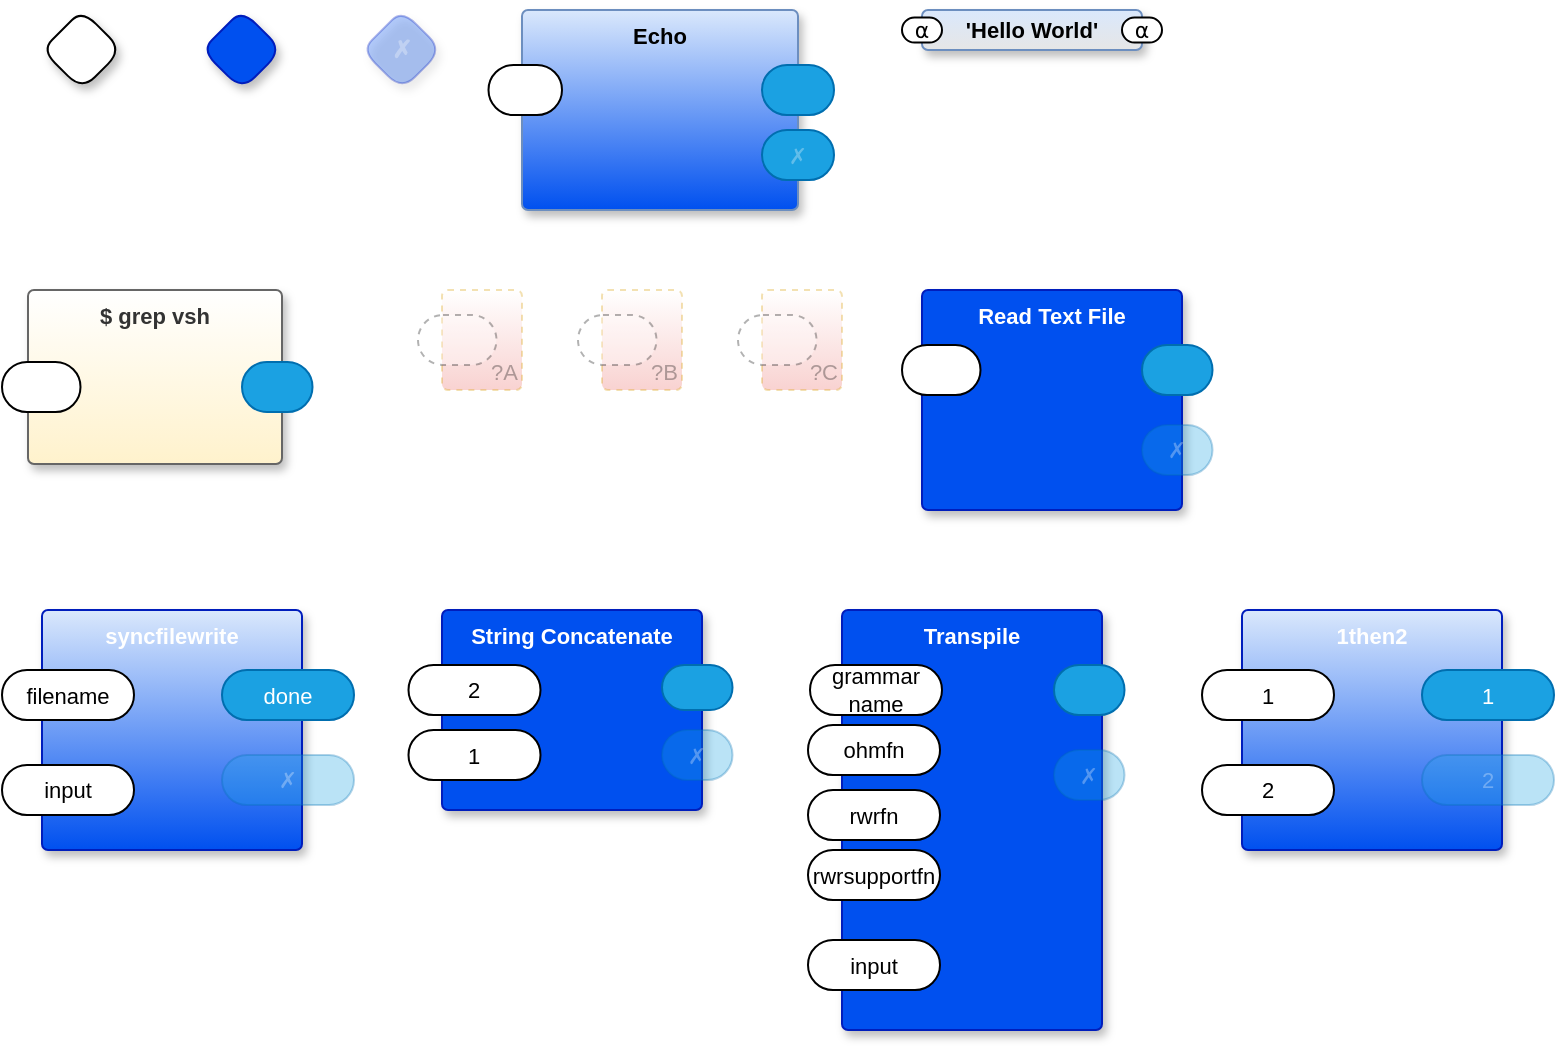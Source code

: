 <mxfile version="23.0.2" type="device" pages="2">
  <diagram id="D1TT01JDSpgYlAFJ6ZAc" name="pallete">
    <mxGraphModel dx="933" dy="646" grid="1" gridSize="10" guides="1" tooltips="1" connect="1" arrows="1" fold="1" page="1" pageScale="1" pageWidth="850" pageHeight="1100" math="0" shadow="0">
      <root>
        <mxCell id="0" />
        <mxCell id="1" parent="0" />
        <mxCell id="wXERopEgfgPBdi0aE3X2-4" value="$ grep vsh" style="rounded=1;whiteSpace=wrap;html=1;sketch=0;container=1;recursiveResize=0;verticalAlign=top;arcSize=6;fontStyle=1;autosize=0;points=[];absoluteArcSize=1;shadow=1;strokeColor=#666666;fillColor=#FFFFFF;fontColor=#333333;connectable=0;gradientColor=#FFF2CC;fontFamily=Helvetica;fontSize=11;" vertex="1" parent="1">
          <mxGeometry x="33" y="220" width="127" height="87" as="geometry">
            <mxRectangle x="-98" y="-1230" width="99" height="26" as="alternateBounds" />
          </mxGeometry>
        </mxCell>
        <mxCell id="wXERopEgfgPBdi0aE3X2-5" value="" style="rounded=1;whiteSpace=wrap;html=1;sketch=0;points=[[0,0.5,0,0,0],[1,0.5,0,0,0]];arcSize=50;fontFamily=Helvetica;fontSize=11;fontColor=default;" vertex="1" parent="wXERopEgfgPBdi0aE3X2-4">
          <mxGeometry x="-13" y="36" width="39.25" height="25" as="geometry" />
        </mxCell>
        <mxCell id="wXERopEgfgPBdi0aE3X2-6" value="" style="rounded=1;whiteSpace=wrap;html=1;sketch=0;points=[[0,0.5,0,0,0],[1,0.5,0,0,0]];fillColor=#1ba1e2;fontColor=#ffffff;strokeColor=#006EAF;arcSize=50;fontFamily=Helvetica;fontSize=11;" vertex="1" parent="wXERopEgfgPBdi0aE3X2-4">
          <mxGeometry x="107" y="36" width="35.25" height="25" as="geometry" />
        </mxCell>
        <mxCell id="wXERopEgfgPBdi0aE3X2-10" value="" style="rhombus;whiteSpace=wrap;html=1;rounded=1;fontStyle=1;glass=0;sketch=0;fontSize=12;points=[[0,0.5,0,0,0],[0.5,0,0,0,0],[0.5,1,0,0,0],[1,0.5,0,0,0]];shadow=1;fontFamily=Helvetica;fontColor=default;" vertex="1" parent="1">
          <mxGeometry x="40" y="80" width="40" height="40" as="geometry" />
        </mxCell>
        <mxCell id="wXERopEgfgPBdi0aE3X2-11" value="" style="rhombus;whiteSpace=wrap;html=1;rounded=1;fontStyle=1;glass=0;sketch=0;fontSize=12;points=[[0,0.5,0,0,0],[0.5,0,0,0,0],[0.5,1,0,0,0],[1,0.5,0,0,0]];shadow=1;fillColor=#0050ef;fontColor=#ffffff;strokeColor=#001DBC;fontFamily=Helvetica;" vertex="1" parent="1">
          <mxGeometry x="120" y="80" width="40" height="40" as="geometry" />
        </mxCell>
        <mxCell id="wXERopEgfgPBdi0aE3X2-12" value="✗" style="rhombus;whiteSpace=wrap;html=1;rounded=1;fillColor=#0050ef;fontColor=#ffffff;strokeColor=#001DBC;fontStyle=1;glass=0;sketch=0;fontSize=12;points=[[0,0.5,0,0,0],[0.5,0,0,0,0],[0.5,1,0,0,0],[1,0.5,0,0,0]];shadow=1;opacity=30;textOpacity=30;" vertex="1" parent="1">
          <mxGeometry x="200" y="80" width="40" height="40" as="geometry" />
        </mxCell>
        <mxCell id="wXERopEgfgPBdi0aE3X2-13" value="Echo" style="rounded=1;whiteSpace=wrap;html=1;container=1;recursiveResize=0;verticalAlign=top;arcSize=6;fontStyle=1;autosize=0;points=[];absoluteArcSize=1;shadow=1;strokeColor=#6c8ebf;fillColor=#dae8fc;fontFamily=Helvetica;fontSize=11;gradientColor=#0050EF;fontColor=default;" vertex="1" parent="1">
          <mxGeometry x="280" y="80" width="138" height="100" as="geometry">
            <mxRectangle x="-98" y="-1230" width="99" height="26" as="alternateBounds" />
          </mxGeometry>
        </mxCell>
        <mxCell id="wXERopEgfgPBdi0aE3X2-14" value="" style="rounded=1;whiteSpace=wrap;html=1;sketch=0;points=[[0,0.5,0,0,0],[1,0.5,0,0,0]];arcSize=50;fontFamily=Helvetica;fontSize=11;fontColor=default;" vertex="1" parent="wXERopEgfgPBdi0aE3X2-13">
          <mxGeometry x="-16.75" y="27.5" width="36.75" height="25" as="geometry" />
        </mxCell>
        <mxCell id="wXERopEgfgPBdi0aE3X2-15" value="" style="rounded=1;whiteSpace=wrap;html=1;sketch=0;points=[[0,0.5,0,0,0],[1,0.5,0,0,0]];fillColor=#1ba1e2;fontColor=#ffffff;strokeColor=#006EAF;arcSize=50;fontFamily=Helvetica;fontSize=11;" vertex="1" parent="wXERopEgfgPBdi0aE3X2-13">
          <mxGeometry x="120" y="27.5" width="36" height="25" as="geometry" />
        </mxCell>
        <mxCell id="wXERopEgfgPBdi0aE3X2-16" value="✗" style="rounded=1;whiteSpace=wrap;html=1;sketch=0;points=[[0,0.5,0,0,0],[1,0.5,0,0,0]];fillColor=#1ba1e2;fontColor=#ffffff;strokeColor=#006EAF;arcSize=50;fontFamily=Helvetica;fontSize=11;textOpacity=30;" vertex="1" parent="wXERopEgfgPBdi0aE3X2-13">
          <mxGeometry x="120" y="60" width="36" height="25" as="geometry" />
        </mxCell>
        <mxCell id="wXERopEgfgPBdi0aE3X2-17" value="&#39;Hello World&#39;" style="rounded=1;whiteSpace=wrap;html=1;container=1;recursiveResize=0;verticalAlign=middle;arcSize=6;fontStyle=1;autosize=0;points=[];absoluteArcSize=1;shadow=1;strokeColor=#6c8ebf;fillColor=#dae8fc;fontFamily=Helvetica;fontSize=11;gradientColor=#E6E6E6;fontColor=default;" vertex="1" parent="1">
          <mxGeometry x="480" y="80" width="110" height="20" as="geometry">
            <mxRectangle x="-98" y="-1230" width="99" height="26" as="alternateBounds" />
          </mxGeometry>
        </mxCell>
        <mxCell id="wXERopEgfgPBdi0aE3X2-18" value="⍺" style="rounded=1;whiteSpace=wrap;html=1;sketch=0;points=[[0,0.5,0,0,0],[1,0.5,0,0,0]];arcSize=50;fontFamily=Helvetica;fontSize=11;fontColor=default;" vertex="1" parent="wXERopEgfgPBdi0aE3X2-17">
          <mxGeometry x="100" y="3.75" width="20" height="12.5" as="geometry" />
        </mxCell>
        <mxCell id="wXERopEgfgPBdi0aE3X2-19" value="⍺" style="rounded=1;whiteSpace=wrap;html=1;sketch=0;points=[[0,0.5,0,0,0],[1,0.5,0,0,0]];arcSize=50;fontFamily=Helvetica;fontSize=11;fontColor=default;" vertex="1" parent="wXERopEgfgPBdi0aE3X2-17">
          <mxGeometry x="-10" y="3.75" width="20" height="12.5" as="geometry" />
        </mxCell>
        <mxCell id="wXERopEgfgPBdi0aE3X2-20" value="?A" style="rounded=1;whiteSpace=wrap;html=1;sketch=0;container=1;recursiveResize=0;verticalAlign=bottom;arcSize=6;fontStyle=0;autosize=0;points=[];absoluteArcSize=1;shadow=0;strokeColor=#d79b00;fillColor=#FFFFFF;fontFamily=Helvetica;fontSize=11;dashed=1;opacity=30;align=right;textOpacity=30;gradientColor=#EA6B66;fontColor=default;" vertex="1" parent="1">
          <mxGeometry x="240" y="220" width="40" height="50" as="geometry">
            <mxRectangle x="-98" y="-1230" width="99" height="26" as="alternateBounds" />
          </mxGeometry>
        </mxCell>
        <mxCell id="wXERopEgfgPBdi0aE3X2-21" value="" style="rounded=1;whiteSpace=wrap;html=1;sketch=0;points=[[0,0.5,0,0,0],[1,0.5,0,0,0]];arcSize=50;fontFamily=Helvetica;fontSize=11;fontColor=default;dashed=1;textOpacity=50;opacity=30;fontStyle=0" vertex="1" parent="wXERopEgfgPBdi0aE3X2-20">
          <mxGeometry x="-12" y="12.5" width="39.25" height="25" as="geometry" />
        </mxCell>
        <mxCell id="wXERopEgfgPBdi0aE3X2-22" value="?B" style="rounded=1;whiteSpace=wrap;html=1;sketch=0;container=1;recursiveResize=0;verticalAlign=bottom;arcSize=6;fontStyle=0;autosize=0;points=[];absoluteArcSize=1;shadow=0;strokeColor=#d79b00;fillColor=#FFFFFF;fontFamily=Helvetica;fontSize=11;dashed=1;opacity=30;align=right;textOpacity=30;gradientColor=#EA6B66;fontColor=default;" vertex="1" parent="1">
          <mxGeometry x="320" y="220" width="40" height="50" as="geometry">
            <mxRectangle x="-98" y="-1230" width="99" height="26" as="alternateBounds" />
          </mxGeometry>
        </mxCell>
        <mxCell id="wXERopEgfgPBdi0aE3X2-23" value="" style="rounded=1;whiteSpace=wrap;html=1;sketch=0;points=[[0,0.5,0,0,0],[1,0.5,0,0,0]];arcSize=50;fontFamily=Helvetica;fontSize=11;fontColor=default;dashed=1;textOpacity=50;opacity=30;fontStyle=0" vertex="1" parent="wXERopEgfgPBdi0aE3X2-22">
          <mxGeometry x="-12" y="12.5" width="39.25" height="25" as="geometry" />
        </mxCell>
        <mxCell id="wXERopEgfgPBdi0aE3X2-24" value="?C" style="rounded=1;whiteSpace=wrap;html=1;sketch=0;container=1;recursiveResize=0;verticalAlign=bottom;arcSize=6;fontStyle=0;autosize=0;points=[];absoluteArcSize=1;shadow=0;strokeColor=#d79b00;fillColor=#FFFFFF;fontFamily=Helvetica;fontSize=11;dashed=1;opacity=30;align=right;textOpacity=30;gradientColor=#EA6B66;fontColor=default;" vertex="1" parent="1">
          <mxGeometry x="400" y="220" width="40" height="50" as="geometry">
            <mxRectangle x="-98" y="-1230" width="99" height="26" as="alternateBounds" />
          </mxGeometry>
        </mxCell>
        <mxCell id="wXERopEgfgPBdi0aE3X2-25" value="" style="rounded=1;whiteSpace=wrap;html=1;sketch=0;points=[[0,0.5,0,0,0],[1,0.5,0,0,0]];arcSize=50;fontFamily=Helvetica;fontSize=11;fontColor=default;dashed=1;textOpacity=50;opacity=30;fontStyle=0" vertex="1" parent="wXERopEgfgPBdi0aE3X2-24">
          <mxGeometry x="-12" y="12.5" width="39.25" height="25" as="geometry" />
        </mxCell>
        <mxCell id="wXERopEgfgPBdi0aE3X2-26" value="Read Text File" style="rounded=1;whiteSpace=wrap;html=1;sketch=0;container=1;recursiveResize=0;verticalAlign=top;arcSize=6;fontStyle=1;autosize=0;points=[];absoluteArcSize=1;shadow=1;strokeColor=#001DBC;fillColor=#0050ef;fontColor=#ffffff;fontFamily=Helvetica;fontSize=11;" vertex="1" parent="1">
          <mxGeometry x="480" y="220" width="130" height="110" as="geometry">
            <mxRectangle x="-98" y="-1230" width="99" height="26" as="alternateBounds" />
          </mxGeometry>
        </mxCell>
        <mxCell id="wXERopEgfgPBdi0aE3X2-27" value="" style="rounded=1;whiteSpace=wrap;html=1;sketch=0;points=[[0,0.5,0,0,0],[1,0.5,0,0,0]];arcSize=50;fontFamily=Helvetica;fontSize=11;fontColor=default;" vertex="1" parent="wXERopEgfgPBdi0aE3X2-26">
          <mxGeometry x="-10" y="27.5" width="39.25" height="25" as="geometry" />
        </mxCell>
        <mxCell id="wXERopEgfgPBdi0aE3X2-28" value="" style="rounded=1;whiteSpace=wrap;html=1;sketch=0;points=[[0,0.5,0,0,0],[1,0.5,0,0,0]];fillColor=#1ba1e2;fontColor=#ffffff;strokeColor=#006EAF;arcSize=50;fontFamily=Helvetica;fontSize=11;" vertex="1" parent="wXERopEgfgPBdi0aE3X2-26">
          <mxGeometry x="110" y="27.5" width="35.25" height="25" as="geometry" />
        </mxCell>
        <mxCell id="wXERopEgfgPBdi0aE3X2-29" value="✗" style="rounded=1;whiteSpace=wrap;html=1;sketch=0;points=[[0,0.5,0,0,0],[1,0.5,0,0,0]];fillColor=#1ba1e2;fontColor=#ffffff;strokeColor=#006EAF;arcSize=50;fontFamily=Helvetica;fontSize=11;textOpacity=30;opacity=30;" vertex="1" parent="wXERopEgfgPBdi0aE3X2-26">
          <mxGeometry x="110" y="67.5" width="35.25" height="25" as="geometry" />
        </mxCell>
        <mxCell id="wXERopEgfgPBdi0aE3X2-30" value="syncfilewrite" style="rounded=1;whiteSpace=wrap;html=1;sketch=0;container=1;recursiveResize=0;verticalAlign=top;arcSize=6;fontStyle=1;autosize=0;points=[];absoluteArcSize=1;shadow=1;strokeColor=#001DBC;fillColor=#DAE8FC;fontColor=#ffffff;gradientColor=#0050EF;fontFamily=Helvetica;fontSize=11;" vertex="1" parent="1">
          <mxGeometry x="40" y="380" width="130" height="120" as="geometry">
            <mxRectangle x="-98" y="-1230" width="99" height="26" as="alternateBounds" />
          </mxGeometry>
        </mxCell>
        <mxCell id="wXERopEgfgPBdi0aE3X2-31" value="input" style="rounded=1;whiteSpace=wrap;html=1;sketch=0;points=[[0,0.5,0,0,0],[1,0.5,0,0,0]];arcSize=50;fontFamily=Helvetica;fontSize=11;fontColor=default;" vertex="1" parent="wXERopEgfgPBdi0aE3X2-30">
          <mxGeometry x="-20" y="77.5" width="66" height="25" as="geometry" />
        </mxCell>
        <mxCell id="wXERopEgfgPBdi0aE3X2-32" value="filename" style="rounded=1;whiteSpace=wrap;html=1;sketch=0;points=[[0,0.5,0,0,0],[1,0.5,0,0,0]];arcSize=50;fontFamily=Helvetica;fontSize=11;fontColor=default;" vertex="1" parent="wXERopEgfgPBdi0aE3X2-30">
          <mxGeometry x="-20" y="30" width="66" height="25" as="geometry" />
        </mxCell>
        <mxCell id="wXERopEgfgPBdi0aE3X2-33" value="done" style="rounded=1;whiteSpace=wrap;html=1;sketch=0;points=[[0,0.5,0,0,0],[1,0.5,0,0,0]];fillColor=#1ba1e2;fontColor=#ffffff;strokeColor=#006EAF;arcSize=50;fontFamily=Helvetica;fontSize=11;" vertex="1" parent="wXERopEgfgPBdi0aE3X2-30">
          <mxGeometry x="90" y="30" width="66" height="25" as="geometry" />
        </mxCell>
        <mxCell id="wXERopEgfgPBdi0aE3X2-34" value="✗" style="rounded=1;whiteSpace=wrap;html=1;sketch=0;points=[[0,0.5,0,0,0],[1,0.5,0,0,0]];fillColor=#1ba1e2;fontColor=#ffffff;strokeColor=#006EAF;arcSize=50;opacity=30;textOpacity=30;fontFamily=Helvetica;fontSize=11;" vertex="1" parent="wXERopEgfgPBdi0aE3X2-30">
          <mxGeometry x="90" y="72.5" width="66" height="25" as="geometry" />
        </mxCell>
        <mxCell id="wXERopEgfgPBdi0aE3X2-35" value="String Concatenate" style="rounded=1;whiteSpace=wrap;html=1;sketch=0;container=1;recursiveResize=0;verticalAlign=top;arcSize=6;fontStyle=1;autosize=0;points=[];absoluteArcSize=1;shadow=1;strokeColor=#001DBC;fillColor=#0050ef;fontColor=#ffffff;fontFamily=Helvetica;fontSize=11;" vertex="1" parent="1">
          <mxGeometry x="240" y="380" width="130" height="100" as="geometry">
            <mxRectangle x="-98" y="-1230" width="99" height="26" as="alternateBounds" />
          </mxGeometry>
        </mxCell>
        <mxCell id="wXERopEgfgPBdi0aE3X2-36" value="2" style="rounded=1;whiteSpace=wrap;html=1;sketch=0;points=[[0,0.5,0,0,0],[1,0.5,0,0,0]];arcSize=50;fontFamily=Helvetica;fontSize=11;fontColor=default;" vertex="1" parent="wXERopEgfgPBdi0aE3X2-35">
          <mxGeometry x="-16.75" y="27.5" width="66" height="25" as="geometry" />
        </mxCell>
        <mxCell id="wXERopEgfgPBdi0aE3X2-37" value="" style="rounded=1;whiteSpace=wrap;html=1;sketch=0;points=[[0,0.5,0,0,0],[1,0.5,0,0,0]];fillColor=#1ba1e2;fontColor=#ffffff;strokeColor=#006EAF;arcSize=50;fontFamily=Helvetica;fontSize=11;" vertex="1" parent="wXERopEgfgPBdi0aE3X2-35">
          <mxGeometry x="110" y="27.5" width="35.25" height="22.5" as="geometry" />
        </mxCell>
        <mxCell id="wXERopEgfgPBdi0aE3X2-38" value="✗" style="rounded=1;whiteSpace=wrap;html=1;sketch=0;points=[[0,0.5,0,0,0],[1,0.5,0,0,0]];fillColor=#1ba1e2;fontColor=#ffffff;strokeColor=#006EAF;arcSize=50;fontFamily=Helvetica;fontSize=11;textOpacity=30;opacity=30;" vertex="1" parent="wXERopEgfgPBdi0aE3X2-35">
          <mxGeometry x="110" y="60" width="35.25" height="25" as="geometry" />
        </mxCell>
        <mxCell id="wXERopEgfgPBdi0aE3X2-39" value="1" style="rounded=1;whiteSpace=wrap;html=1;sketch=0;points=[[0,0.5,0,0,0],[1,0.5,0,0,0]];arcSize=50;fontFamily=Helvetica;fontSize=11;fontColor=default;" vertex="1" parent="wXERopEgfgPBdi0aE3X2-35">
          <mxGeometry x="-16.75" y="60" width="66" height="25" as="geometry" />
        </mxCell>
        <mxCell id="wXERopEgfgPBdi0aE3X2-40" value="Transpile" style="rounded=1;whiteSpace=wrap;html=1;sketch=0;container=1;recursiveResize=0;verticalAlign=top;arcSize=6;fontStyle=1;autosize=0;points=[];absoluteArcSize=1;shadow=1;strokeColor=#001DBC;fillColor=#0050ef;fontColor=#ffffff;fontFamily=Helvetica;fontSize=11;" vertex="1" parent="1">
          <mxGeometry x="440" y="380" width="130" height="210" as="geometry">
            <mxRectangle x="-98" y="-1230" width="99" height="26" as="alternateBounds" />
          </mxGeometry>
        </mxCell>
        <mxCell id="wXERopEgfgPBdi0aE3X2-41" value="ohmfn" style="rounded=1;whiteSpace=wrap;html=1;sketch=0;points=[[0,0.5,0,0,0],[1,0.5,0,0,0]];arcSize=50;fontFamily=Helvetica;fontSize=11;fontColor=default;fontStyle=0" vertex="1" parent="wXERopEgfgPBdi0aE3X2-40">
          <mxGeometry x="-17" y="57.5" width="66" height="25" as="geometry" />
        </mxCell>
        <mxCell id="wXERopEgfgPBdi0aE3X2-42" value="" style="rounded=1;whiteSpace=wrap;html=1;sketch=0;points=[[0,0.5,0,0,0],[1,0.5,0,0,0]];fillColor=#1ba1e2;fontColor=#ffffff;strokeColor=#006EAF;arcSize=50;fontFamily=Helvetica;fontSize=11;" vertex="1" parent="wXERopEgfgPBdi0aE3X2-40">
          <mxGeometry x="106" y="27.5" width="35.25" height="25" as="geometry" />
        </mxCell>
        <mxCell id="wXERopEgfgPBdi0aE3X2-43" value="✗" style="rounded=1;whiteSpace=wrap;html=1;sketch=0;points=[[0,0.5,0,0,0],[1,0.5,0,0,0]];fillColor=#1ba1e2;fontColor=#ffffff;strokeColor=#006EAF;arcSize=50;fontFamily=Helvetica;fontSize=11;opacity=30;textOpacity=30;" vertex="1" parent="wXERopEgfgPBdi0aE3X2-40">
          <mxGeometry x="106" y="70" width="35.25" height="25" as="geometry" />
        </mxCell>
        <mxCell id="wXERopEgfgPBdi0aE3X2-44" value="rwrfn" style="rounded=1;whiteSpace=wrap;html=1;sketch=0;points=[[0,0.5,0,0,0],[1,0.5,0,0,0]];arcSize=50;fontFamily=Helvetica;fontSize=11;fontColor=default;" vertex="1" parent="wXERopEgfgPBdi0aE3X2-40">
          <mxGeometry x="-17" y="90" width="66" height="25" as="geometry" />
        </mxCell>
        <mxCell id="wXERopEgfgPBdi0aE3X2-45" value="input" style="rounded=1;whiteSpace=wrap;html=1;sketch=0;points=[[0,0.5,0,0,0],[1,0.5,0,0,0]];arcSize=50;fontFamily=Helvetica;fontSize=11;fontColor=default;" vertex="1" parent="wXERopEgfgPBdi0aE3X2-40">
          <mxGeometry x="-17" y="165" width="66" height="25" as="geometry" />
        </mxCell>
        <mxCell id="wXERopEgfgPBdi0aE3X2-46" value="grammar name" style="rounded=1;whiteSpace=wrap;html=1;sketch=0;points=[[0,0.5,0,0,0],[1,0.5,0,0,0]];arcSize=50;fontFamily=Helvetica;fontSize=11;fontColor=default;" vertex="1" parent="wXERopEgfgPBdi0aE3X2-40">
          <mxGeometry x="-16" y="27.5" width="66" height="25" as="geometry" />
        </mxCell>
        <mxCell id="wXERopEgfgPBdi0aE3X2-47" value="rwrsupportfn" style="rounded=1;whiteSpace=wrap;html=1;sketch=0;points=[[0,0.5,0,0,0],[1,0.5,0,0,0]];arcSize=50;fontFamily=Helvetica;fontSize=11;fontColor=default;" vertex="1" parent="wXERopEgfgPBdi0aE3X2-40">
          <mxGeometry x="-17" y="120" width="66" height="25" as="geometry" />
        </mxCell>
        <mxCell id="wXERopEgfgPBdi0aE3X2-48" value="1then2" style="rounded=1;whiteSpace=wrap;html=1;sketch=0;container=1;recursiveResize=0;verticalAlign=top;arcSize=6;fontStyle=1;autosize=0;points=[];absoluteArcSize=1;shadow=1;strokeColor=#001DBC;fillColor=#DAE8FC;fontColor=#ffffff;gradientColor=#0050EF;fontFamily=Helvetica;fontSize=11;" vertex="1" parent="1">
          <mxGeometry x="640" y="380" width="130" height="120" as="geometry">
            <mxRectangle x="-98" y="-1230" width="99" height="26" as="alternateBounds" />
          </mxGeometry>
        </mxCell>
        <mxCell id="wXERopEgfgPBdi0aE3X2-49" value="2" style="rounded=1;whiteSpace=wrap;html=1;sketch=0;points=[[0,0.5,0,0,0],[1,0.5,0,0,0]];arcSize=50;fontFamily=Helvetica;fontSize=11;fontColor=default;" vertex="1" parent="wXERopEgfgPBdi0aE3X2-48">
          <mxGeometry x="-20" y="77.5" width="66" height="25" as="geometry" />
        </mxCell>
        <mxCell id="wXERopEgfgPBdi0aE3X2-50" value="1" style="rounded=1;whiteSpace=wrap;html=1;sketch=0;points=[[0,0.5,0,0,0],[1,0.5,0,0,0]];arcSize=50;fontFamily=Helvetica;fontSize=11;fontColor=default;" vertex="1" parent="wXERopEgfgPBdi0aE3X2-48">
          <mxGeometry x="-20" y="30" width="66" height="25" as="geometry" />
        </mxCell>
        <mxCell id="wXERopEgfgPBdi0aE3X2-51" value="1" style="rounded=1;whiteSpace=wrap;html=1;sketch=0;points=[[0,0.5,0,0,0],[1,0.5,0,0,0]];fillColor=#1ba1e2;fontColor=#ffffff;strokeColor=#006EAF;arcSize=50;fontFamily=Helvetica;fontSize=11;" vertex="1" parent="wXERopEgfgPBdi0aE3X2-48">
          <mxGeometry x="90" y="30" width="66" height="25" as="geometry" />
        </mxCell>
        <mxCell id="wXERopEgfgPBdi0aE3X2-52" value="2" style="rounded=1;whiteSpace=wrap;html=1;sketch=0;points=[[0,0.5,0,0,0],[1,0.5,0,0,0]];fillColor=#1ba1e2;fontColor=#ffffff;strokeColor=#006EAF;arcSize=50;opacity=30;textOpacity=30;fontFamily=Helvetica;fontSize=11;" vertex="1" parent="wXERopEgfgPBdi0aE3X2-48">
          <mxGeometry x="90" y="72.5" width="66" height="25" as="geometry" />
        </mxCell>
      </root>
    </mxGraphModel>
  </diagram>
  <diagram id="wUUo8LBqxEFBUogKk6Dn" name="Page-2">
    <mxGraphModel dx="933" dy="646" grid="1" gridSize="10" guides="1" tooltips="1" connect="1" arrows="1" fold="1" page="1" pageScale="1" pageWidth="850" pageHeight="1100" math="0" shadow="0">
      <root>
        <mxCell id="0" />
        <mxCell id="1" parent="0" />
        <mxCell id="SM5tVBXQS3P9SUWa_cFi-1" value="" style="endArrow=classic;html=1;rounded=0;strokeWidth=2;" edge="1" parent="1">
          <mxGeometry width="50" height="50" relative="1" as="geometry">
            <mxPoint x="40" y="40" as="sourcePoint" />
            <mxPoint x="120" y="40" as="targetPoint" />
          </mxGeometry>
        </mxCell>
        <mxCell id="SM5tVBXQS3P9SUWa_cFi-2" value="comment" style="shape=note;whiteSpace=wrap;html=1;backgroundOutline=1;fontColor=#000000;darkOpacity=0.05;fillColor=#FFF9B2;strokeColor=none;fillStyle=solid;direction=west;gradientDirection=north;gradientColor=#FFF2A1;shadow=1;size=20;pointerEvents=1;" vertex="1" parent="1">
          <mxGeometry x="60" y="140" width="140" height="160" as="geometry" />
        </mxCell>
      </root>
    </mxGraphModel>
  </diagram>
</mxfile>
